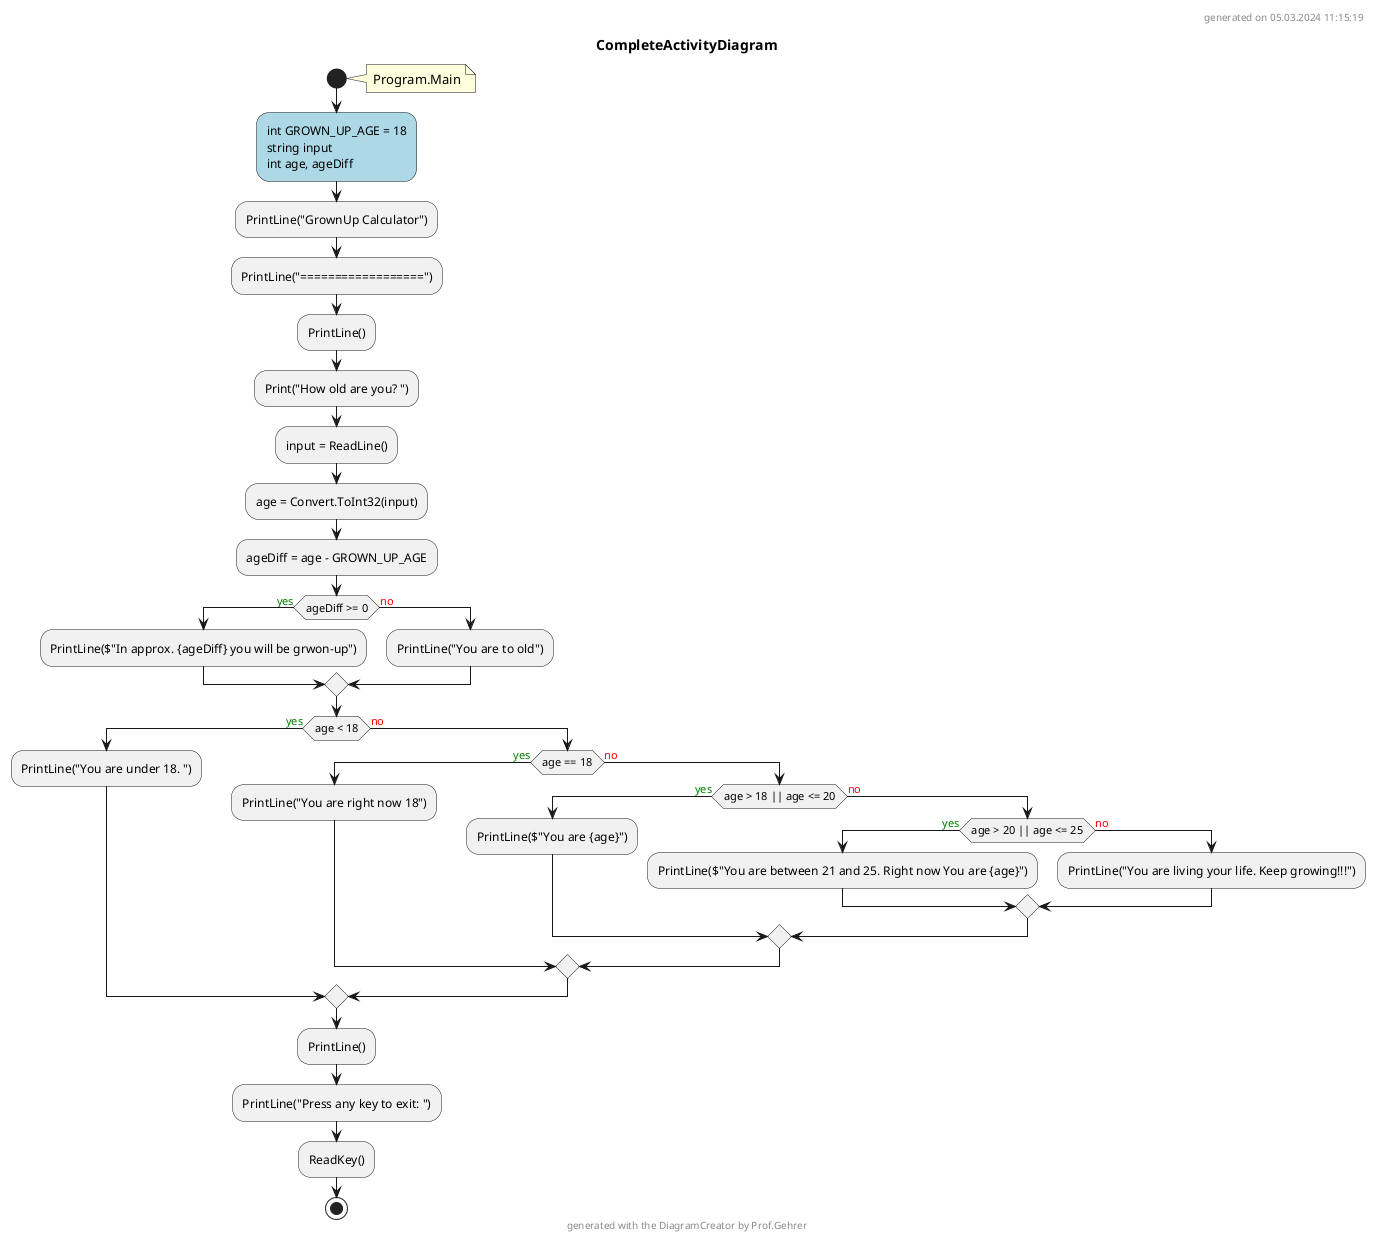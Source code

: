 @startuml CompleteActivityDiagram
header
generated on 05.03.2024 11:15:19
end header
title CompleteActivityDiagram
start
note right:  Program.Main
#LightBlue:int GROWN_UP_AGE = 18
string input
int age, ageDiff;
:PrintLine("GrownUp Calculator");
:PrintLine("==================");
:PrintLine();
:Print("How old are you? ");
:input = ReadLine();
:age = Convert.ToInt32(input);
:ageDiff = age - GROWN_UP_AGE;
if (ageDiff >= 0) then (<color:green>yes)
    :PrintLine($"In approx. {ageDiff} you will be grwon-up");
  else (<color:red>no)
      :PrintLine("You are to old");
endif
if (age < 18) then (<color:green>yes)
    :PrintLine("You are under 18. ");
  else (<color:red>no)
    if (age == 18) then (<color:green>yes)
        :PrintLine("You are right now 18");
      else (<color:red>no)
        if (age > 18 || age <= 20) then (<color:green>yes)
            :PrintLine($"You are {age}");
          else (<color:red>no)
            if (age > 20 || age <= 25) then (<color:green>yes)
                :PrintLine($"You are between 21 and 25. Right now You are {age}");
              else (<color:red>no)
                  :PrintLine("You are living your life. Keep growing!!!");
            endif
        endif
    endif
endif
:PrintLine();
:PrintLine("Press any key to exit: ");
:ReadKey();
footer
generated with the DiagramCreator by Prof.Gehrer
end footer
stop
footer
generated with the DiagramCreator by Prof.Gehrer
end footer
@enduml
